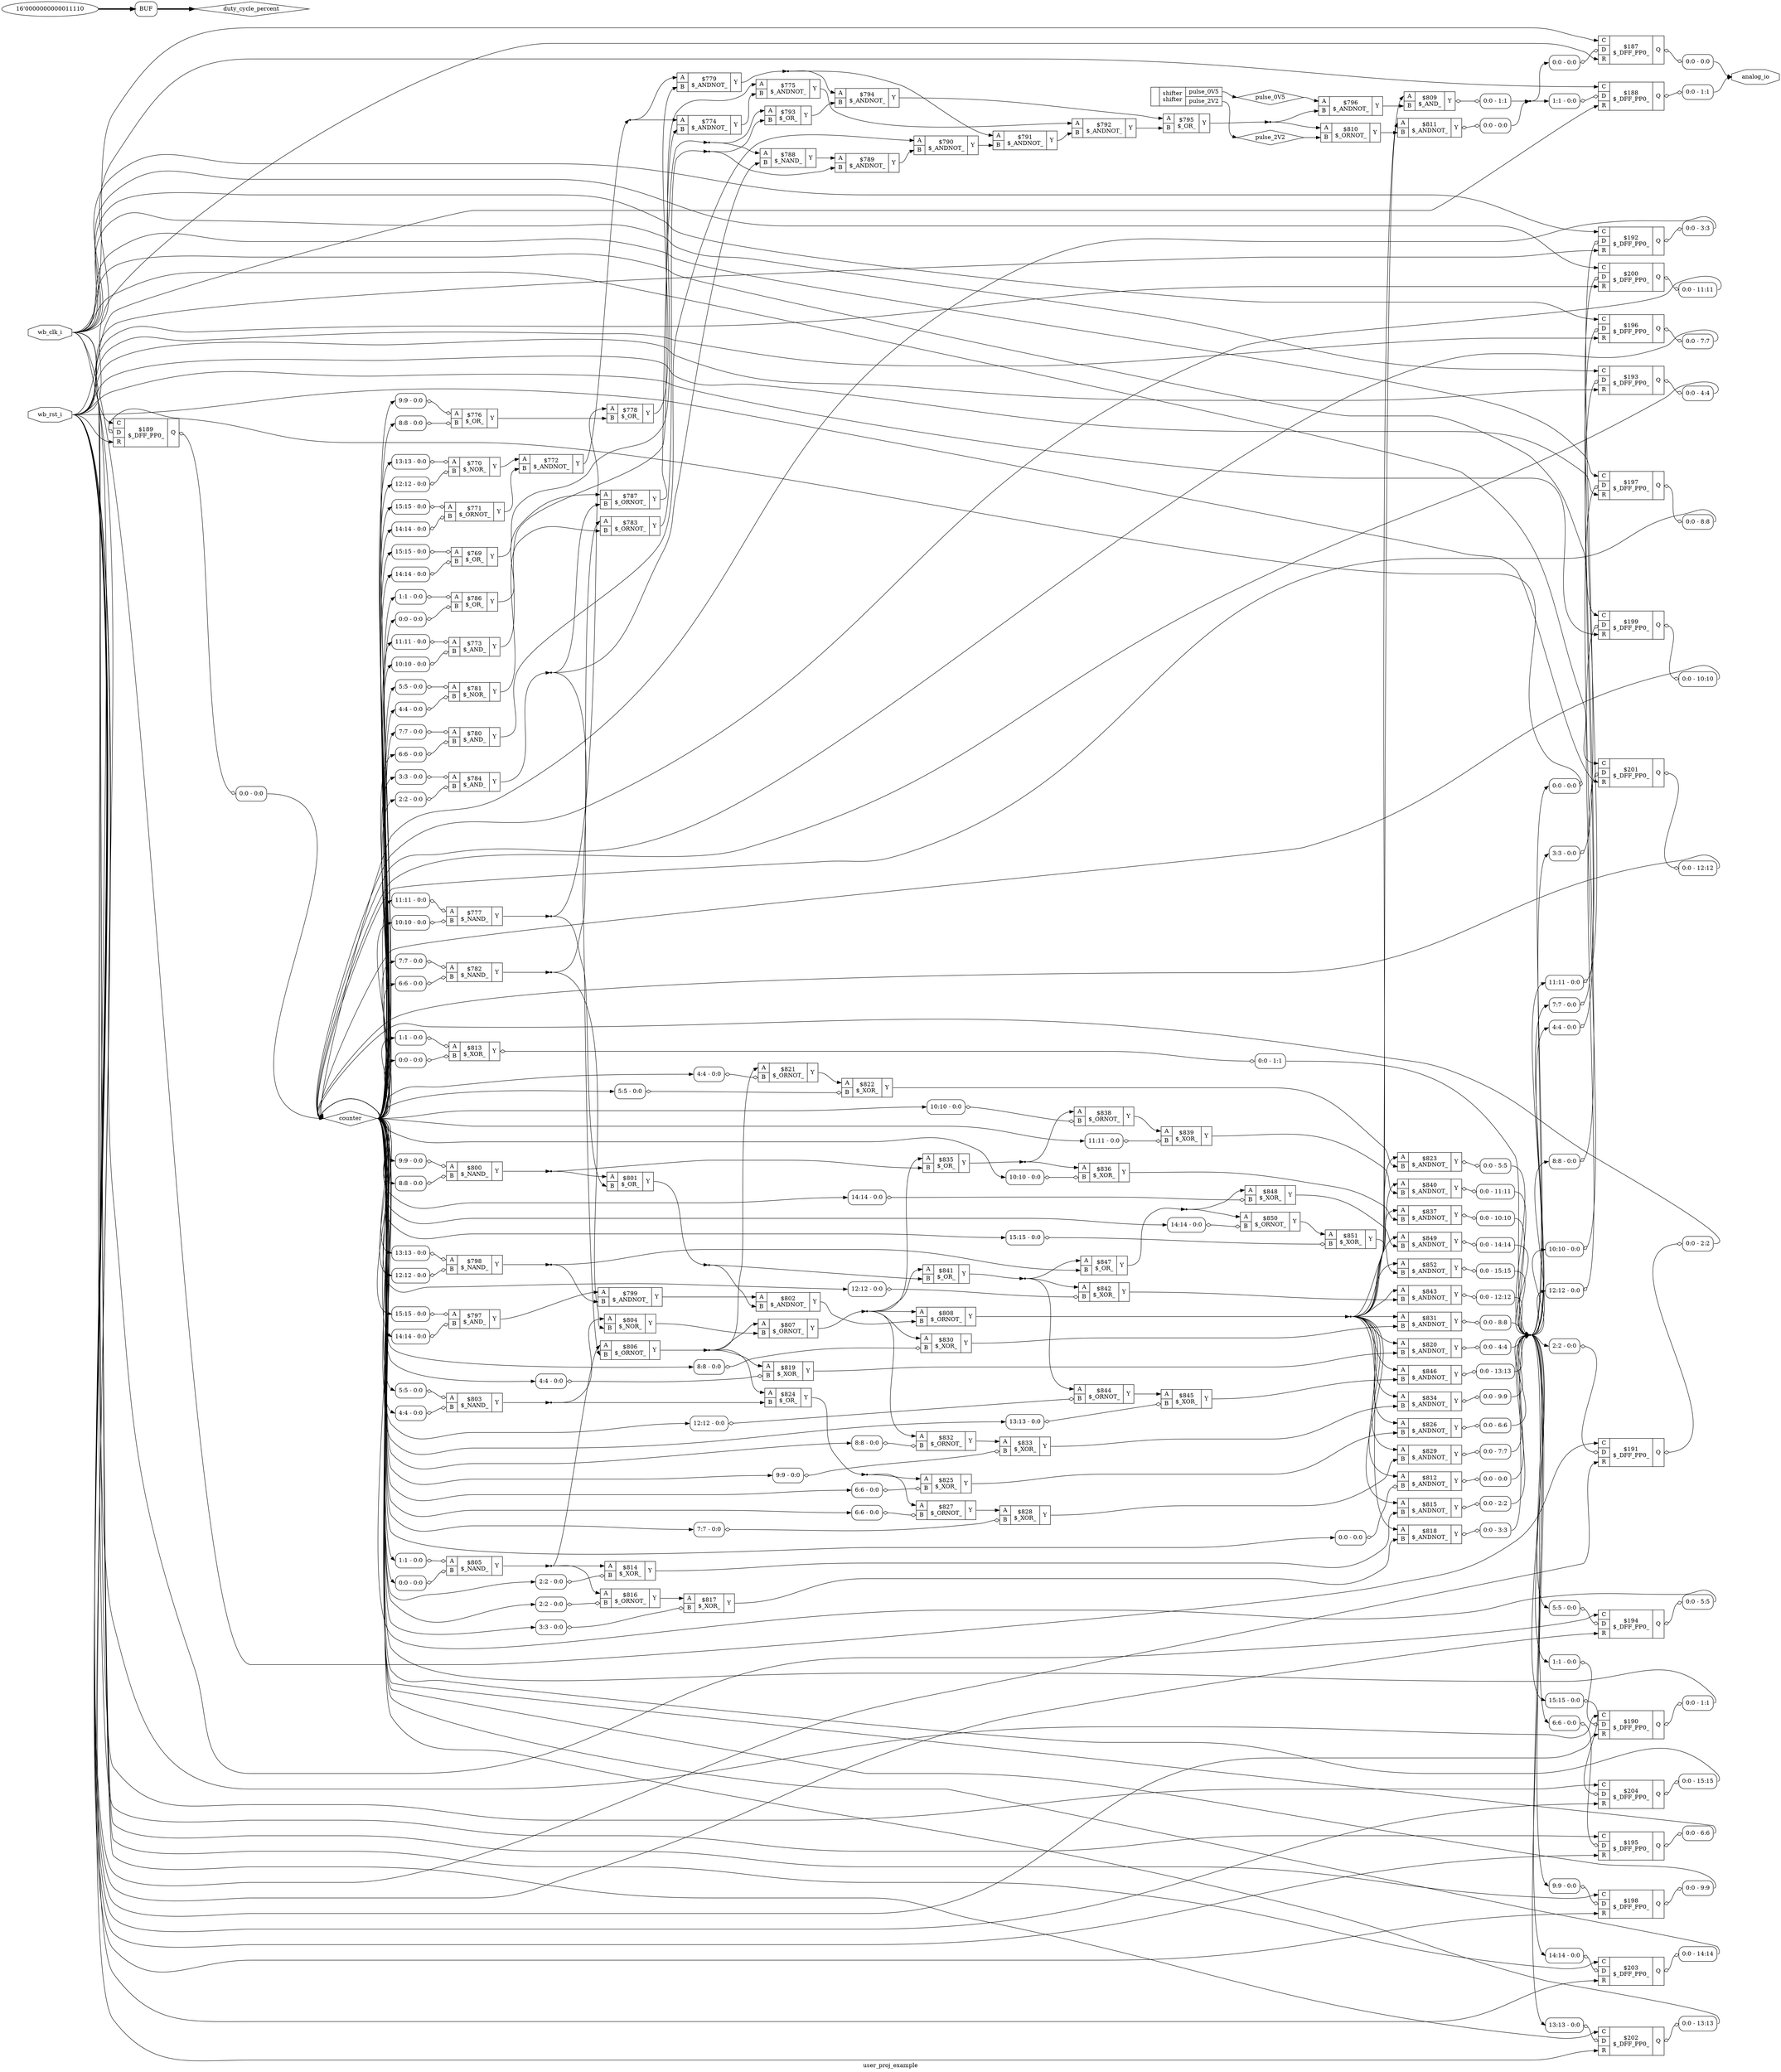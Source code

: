 digraph "user_proj_example" {
label="user_proj_example";
rankdir="LR";
remincross=true;
n68 [ shape=octagon, label="analog_io", color="black", fontcolor="black" ];
n69 [ shape=diamond, label="counter", color="black", fontcolor="black" ];
n70 [ shape=diamond, label="duty_cycle_percent", color="black", fontcolor="black" ];
n71 [ shape=diamond, label="pulse_0V5", color="black", fontcolor="black" ];
n72 [ shape=diamond, label="pulse_2V2", color="black", fontcolor="black" ];
n73 [ shape=octagon, label="wb_clk_i", color="black", fontcolor="black" ];
n74 [ shape=octagon, label="wb_rst_i", color="black", fontcolor="black" ];
c78 [ shape=record, label="{{<p75> A|<p76> B}|$769\n$_OR_|{<p77> Y}}",  ];
x0 [ shape=record, style=rounded, label="<s0> 15:15 - 0:0 ", color="black", fontcolor="black" ];
x0:e -> c78:p75:w [arrowhead=odiamond, arrowtail=odiamond, dir=both, color="black", fontcolor="black", label=""];
x1 [ shape=record, style=rounded, label="<s0> 14:14 - 0:0 ", color="black", fontcolor="black" ];
x1:e -> c78:p76:w [arrowhead=odiamond, arrowtail=odiamond, dir=both, color="black", fontcolor="black", label=""];
c79 [ shape=record, label="{{<p75> A|<p76> B}|$770\n$_NOR_|{<p77> Y}}",  ];
x2 [ shape=record, style=rounded, label="<s0> 13:13 - 0:0 ", color="black", fontcolor="black" ];
x2:e -> c79:p75:w [arrowhead=odiamond, arrowtail=odiamond, dir=both, color="black", fontcolor="black", label=""];
x3 [ shape=record, style=rounded, label="<s0> 12:12 - 0:0 ", color="black", fontcolor="black" ];
x3:e -> c79:p76:w [arrowhead=odiamond, arrowtail=odiamond, dir=both, color="black", fontcolor="black", label=""];
c80 [ shape=record, label="{{<p75> A|<p76> B}|$771\n$_ORNOT_|{<p77> Y}}",  ];
x4 [ shape=record, style=rounded, label="<s0> 15:15 - 0:0 ", color="black", fontcolor="black" ];
x4:e -> c80:p75:w [arrowhead=odiamond, arrowtail=odiamond, dir=both, color="black", fontcolor="black", label=""];
x5 [ shape=record, style=rounded, label="<s0> 14:14 - 0:0 ", color="black", fontcolor="black" ];
x5:e -> c80:p76:w [arrowhead=odiamond, arrowtail=odiamond, dir=both, color="black", fontcolor="black", label=""];
c81 [ shape=record, label="{{<p75> A|<p76> B}|$772\n$_ANDNOT_|{<p77> Y}}",  ];
c82 [ shape=record, label="{{<p75> A|<p76> B}|$773\n$_AND_|{<p77> Y}}",  ];
x6 [ shape=record, style=rounded, label="<s0> 11:11 - 0:0 ", color="black", fontcolor="black" ];
x6:e -> c82:p75:w [arrowhead=odiamond, arrowtail=odiamond, dir=both, color="black", fontcolor="black", label=""];
x7 [ shape=record, style=rounded, label="<s0> 10:10 - 0:0 ", color="black", fontcolor="black" ];
x7:e -> c82:p76:w [arrowhead=odiamond, arrowtail=odiamond, dir=both, color="black", fontcolor="black", label=""];
c83 [ shape=record, label="{{<p75> A|<p76> B}|$774\n$_ANDNOT_|{<p77> Y}}",  ];
c84 [ shape=record, label="{{<p75> A|<p76> B}|$775\n$_ANDNOT_|{<p77> Y}}",  ];
c85 [ shape=record, label="{{<p75> A|<p76> B}|$776\n$_OR_|{<p77> Y}}",  ];
x8 [ shape=record, style=rounded, label="<s0> 9:9 - 0:0 ", color="black", fontcolor="black" ];
x8:e -> c85:p75:w [arrowhead=odiamond, arrowtail=odiamond, dir=both, color="black", fontcolor="black", label=""];
x9 [ shape=record, style=rounded, label="<s0> 8:8 - 0:0 ", color="black", fontcolor="black" ];
x9:e -> c85:p76:w [arrowhead=odiamond, arrowtail=odiamond, dir=both, color="black", fontcolor="black", label=""];
c86 [ shape=record, label="{{<p75> A|<p76> B}|$777\n$_NAND_|{<p77> Y}}",  ];
x10 [ shape=record, style=rounded, label="<s0> 11:11 - 0:0 ", color="black", fontcolor="black" ];
x10:e -> c86:p75:w [arrowhead=odiamond, arrowtail=odiamond, dir=both, color="black", fontcolor="black", label=""];
x11 [ shape=record, style=rounded, label="<s0> 10:10 - 0:0 ", color="black", fontcolor="black" ];
x11:e -> c86:p76:w [arrowhead=odiamond, arrowtail=odiamond, dir=both, color="black", fontcolor="black", label=""];
c87 [ shape=record, label="{{<p75> A|<p76> B}|$778\n$_OR_|{<p77> Y}}",  ];
c88 [ shape=record, label="{{<p75> A|<p76> B}|$779\n$_ANDNOT_|{<p77> Y}}",  ];
c89 [ shape=record, label="{{<p75> A|<p76> B}|$780\n$_AND_|{<p77> Y}}",  ];
x12 [ shape=record, style=rounded, label="<s0> 7:7 - 0:0 ", color="black", fontcolor="black" ];
x12:e -> c89:p75:w [arrowhead=odiamond, arrowtail=odiamond, dir=both, color="black", fontcolor="black", label=""];
x13 [ shape=record, style=rounded, label="<s0> 6:6 - 0:0 ", color="black", fontcolor="black" ];
x13:e -> c89:p76:w [arrowhead=odiamond, arrowtail=odiamond, dir=both, color="black", fontcolor="black", label=""];
c90 [ shape=record, label="{{<p75> A|<p76> B}|$781\n$_NOR_|{<p77> Y}}",  ];
x14 [ shape=record, style=rounded, label="<s0> 5:5 - 0:0 ", color="black", fontcolor="black" ];
x14:e -> c90:p75:w [arrowhead=odiamond, arrowtail=odiamond, dir=both, color="black", fontcolor="black", label=""];
x15 [ shape=record, style=rounded, label="<s0> 4:4 - 0:0 ", color="black", fontcolor="black" ];
x15:e -> c90:p76:w [arrowhead=odiamond, arrowtail=odiamond, dir=both, color="black", fontcolor="black", label=""];
c91 [ shape=record, label="{{<p75> A|<p76> B}|$782\n$_NAND_|{<p77> Y}}",  ];
x16 [ shape=record, style=rounded, label="<s0> 7:7 - 0:0 ", color="black", fontcolor="black" ];
x16:e -> c91:p75:w [arrowhead=odiamond, arrowtail=odiamond, dir=both, color="black", fontcolor="black", label=""];
x17 [ shape=record, style=rounded, label="<s0> 6:6 - 0:0 ", color="black", fontcolor="black" ];
x17:e -> c91:p76:w [arrowhead=odiamond, arrowtail=odiamond, dir=both, color="black", fontcolor="black", label=""];
c92 [ shape=record, label="{{<p75> A|<p76> B}|$783\n$_ORNOT_|{<p77> Y}}",  ];
c93 [ shape=record, label="{{<p75> A|<p76> B}|$784\n$_AND_|{<p77> Y}}",  ];
x18 [ shape=record, style=rounded, label="<s0> 3:3 - 0:0 ", color="black", fontcolor="black" ];
x18:e -> c93:p75:w [arrowhead=odiamond, arrowtail=odiamond, dir=both, color="black", fontcolor="black", label=""];
x19 [ shape=record, style=rounded, label="<s0> 2:2 - 0:0 ", color="black", fontcolor="black" ];
x19:e -> c93:p76:w [arrowhead=odiamond, arrowtail=odiamond, dir=both, color="black", fontcolor="black", label=""];
c94 [ shape=record, label="{{<p75> A|<p76> B}|$786\n$_OR_|{<p77> Y}}",  ];
x20 [ shape=record, style=rounded, label="<s0> 1:1 - 0:0 ", color="black", fontcolor="black" ];
x20:e -> c94:p75:w [arrowhead=odiamond, arrowtail=odiamond, dir=both, color="black", fontcolor="black", label=""];
x21 [ shape=record, style=rounded, label="<s0> 0:0 - 0:0 ", color="black", fontcolor="black" ];
x21:e -> c94:p76:w [arrowhead=odiamond, arrowtail=odiamond, dir=both, color="black", fontcolor="black", label=""];
c95 [ shape=record, label="{{<p75> A|<p76> B}|$787\n$_ORNOT_|{<p77> Y}}",  ];
c96 [ shape=record, label="{{<p75> A|<p76> B}|$788\n$_NAND_|{<p77> Y}}",  ];
c97 [ shape=record, label="{{<p75> A|<p76> B}|$789\n$_ANDNOT_|{<p77> Y}}",  ];
c98 [ shape=record, label="{{<p75> A|<p76> B}|$790\n$_ANDNOT_|{<p77> Y}}",  ];
c99 [ shape=record, label="{{<p75> A|<p76> B}|$791\n$_ANDNOT_|{<p77> Y}}",  ];
c100 [ shape=record, label="{{<p75> A|<p76> B}|$792\n$_ANDNOT_|{<p77> Y}}",  ];
c101 [ shape=record, label="{{<p75> A|<p76> B}|$793\n$_OR_|{<p77> Y}}",  ];
c102 [ shape=record, label="{{<p75> A|<p76> B}|$794\n$_ANDNOT_|{<p77> Y}}",  ];
c103 [ shape=record, label="{{<p75> A|<p76> B}|$795\n$_OR_|{<p77> Y}}",  ];
c104 [ shape=record, label="{{<p75> A|<p76> B}|$796\n$_ANDNOT_|{<p77> Y}}",  ];
c105 [ shape=record, label="{{<p75> A|<p76> B}|$797\n$_AND_|{<p77> Y}}",  ];
x22 [ shape=record, style=rounded, label="<s0> 15:15 - 0:0 ", color="black", fontcolor="black" ];
x22:e -> c105:p75:w [arrowhead=odiamond, arrowtail=odiamond, dir=both, color="black", fontcolor="black", label=""];
x23 [ shape=record, style=rounded, label="<s0> 14:14 - 0:0 ", color="black", fontcolor="black" ];
x23:e -> c105:p76:w [arrowhead=odiamond, arrowtail=odiamond, dir=both, color="black", fontcolor="black", label=""];
c106 [ shape=record, label="{{<p75> A|<p76> B}|$798\n$_NAND_|{<p77> Y}}",  ];
x24 [ shape=record, style=rounded, label="<s0> 13:13 - 0:0 ", color="black", fontcolor="black" ];
x24:e -> c106:p75:w [arrowhead=odiamond, arrowtail=odiamond, dir=both, color="black", fontcolor="black", label=""];
x25 [ shape=record, style=rounded, label="<s0> 12:12 - 0:0 ", color="black", fontcolor="black" ];
x25:e -> c106:p76:w [arrowhead=odiamond, arrowtail=odiamond, dir=both, color="black", fontcolor="black", label=""];
c107 [ shape=record, label="{{<p75> A|<p76> B}|$799\n$_ANDNOT_|{<p77> Y}}",  ];
c108 [ shape=record, label="{{<p75> A|<p76> B}|$800\n$_NAND_|{<p77> Y}}",  ];
x26 [ shape=record, style=rounded, label="<s0> 9:9 - 0:0 ", color="black", fontcolor="black" ];
x26:e -> c108:p75:w [arrowhead=odiamond, arrowtail=odiamond, dir=both, color="black", fontcolor="black", label=""];
x27 [ shape=record, style=rounded, label="<s0> 8:8 - 0:0 ", color="black", fontcolor="black" ];
x27:e -> c108:p76:w [arrowhead=odiamond, arrowtail=odiamond, dir=both, color="black", fontcolor="black", label=""];
c109 [ shape=record, label="{{<p75> A|<p76> B}|$801\n$_OR_|{<p77> Y}}",  ];
c110 [ shape=record, label="{{<p75> A|<p76> B}|$802\n$_ANDNOT_|{<p77> Y}}",  ];
c111 [ shape=record, label="{{<p75> A|<p76> B}|$803\n$_NAND_|{<p77> Y}}",  ];
x28 [ shape=record, style=rounded, label="<s0> 5:5 - 0:0 ", color="black", fontcolor="black" ];
x28:e -> c111:p75:w [arrowhead=odiamond, arrowtail=odiamond, dir=both, color="black", fontcolor="black", label=""];
x29 [ shape=record, style=rounded, label="<s0> 4:4 - 0:0 ", color="black", fontcolor="black" ];
x29:e -> c111:p76:w [arrowhead=odiamond, arrowtail=odiamond, dir=both, color="black", fontcolor="black", label=""];
c112 [ shape=record, label="{{<p75> A|<p76> B}|$804\n$_NOR_|{<p77> Y}}",  ];
c113 [ shape=record, label="{{<p75> A|<p76> B}|$805\n$_NAND_|{<p77> Y}}",  ];
x30 [ shape=record, style=rounded, label="<s0> 1:1 - 0:0 ", color="black", fontcolor="black" ];
x30:e -> c113:p75:w [arrowhead=odiamond, arrowtail=odiamond, dir=both, color="black", fontcolor="black", label=""];
x31 [ shape=record, style=rounded, label="<s0> 0:0 - 0:0 ", color="black", fontcolor="black" ];
x31:e -> c113:p76:w [arrowhead=odiamond, arrowtail=odiamond, dir=both, color="black", fontcolor="black", label=""];
c114 [ shape=record, label="{{<p75> A|<p76> B}|$806\n$_ORNOT_|{<p77> Y}}",  ];
c115 [ shape=record, label="{{<p75> A|<p76> B}|$807\n$_ORNOT_|{<p77> Y}}",  ];
c116 [ shape=record, label="{{<p75> A|<p76> B}|$808\n$_ORNOT_|{<p77> Y}}",  ];
c117 [ shape=record, label="{{<p75> A|<p76> B}|$809\n$_AND_|{<p77> Y}}",  ];
x32 [ shape=record, style=rounded, label="<s0> 0:0 - 1:1 ", color="black", fontcolor="black" ];
c117:p77:e -> x32:w [arrowhead=odiamond, arrowtail=odiamond, dir=both, color="black", fontcolor="black", label=""];
c118 [ shape=record, label="{{<p75> A|<p76> B}|$810\n$_ORNOT_|{<p77> Y}}",  ];
c119 [ shape=record, label="{{<p75> A|<p76> B}|$811\n$_ANDNOT_|{<p77> Y}}",  ];
x33 [ shape=record, style=rounded, label="<s0> 0:0 - 0:0 ", color="black", fontcolor="black" ];
c119:p77:e -> x33:w [arrowhead=odiamond, arrowtail=odiamond, dir=both, color="black", fontcolor="black", label=""];
c120 [ shape=record, label="{{<p75> A|<p76> B}|$812\n$_ANDNOT_|{<p77> Y}}",  ];
x34 [ shape=record, style=rounded, label="<s0> 0:0 - 0:0 ", color="black", fontcolor="black" ];
x34:e -> c120:p76:w [arrowhead=odiamond, arrowtail=odiamond, dir=both, color="black", fontcolor="black", label=""];
x35 [ shape=record, style=rounded, label="<s0> 0:0 - 0:0 ", color="black", fontcolor="black" ];
c120:p77:e -> x35:w [arrowhead=odiamond, arrowtail=odiamond, dir=both, color="black", fontcolor="black", label=""];
c121 [ shape=record, label="{{<p75> A|<p76> B}|$813\n$_XOR_|{<p77> Y}}",  ];
x36 [ shape=record, style=rounded, label="<s0> 1:1 - 0:0 ", color="black", fontcolor="black" ];
x36:e -> c121:p75:w [arrowhead=odiamond, arrowtail=odiamond, dir=both, color="black", fontcolor="black", label=""];
x37 [ shape=record, style=rounded, label="<s0> 0:0 - 0:0 ", color="black", fontcolor="black" ];
x37:e -> c121:p76:w [arrowhead=odiamond, arrowtail=odiamond, dir=both, color="black", fontcolor="black", label=""];
x38 [ shape=record, style=rounded, label="<s0> 0:0 - 1:1 ", color="black", fontcolor="black" ];
c121:p77:e -> x38:w [arrowhead=odiamond, arrowtail=odiamond, dir=both, color="black", fontcolor="black", label=""];
c122 [ shape=record, label="{{<p75> A|<p76> B}|$814\n$_XOR_|{<p77> Y}}",  ];
x39 [ shape=record, style=rounded, label="<s0> 2:2 - 0:0 ", color="black", fontcolor="black" ];
x39:e -> c122:p76:w [arrowhead=odiamond, arrowtail=odiamond, dir=both, color="black", fontcolor="black", label=""];
c123 [ shape=record, label="{{<p75> A|<p76> B}|$815\n$_ANDNOT_|{<p77> Y}}",  ];
x40 [ shape=record, style=rounded, label="<s0> 0:0 - 2:2 ", color="black", fontcolor="black" ];
c123:p77:e -> x40:w [arrowhead=odiamond, arrowtail=odiamond, dir=both, color="black", fontcolor="black", label=""];
c124 [ shape=record, label="{{<p75> A|<p76> B}|$816\n$_ORNOT_|{<p77> Y}}",  ];
x41 [ shape=record, style=rounded, label="<s0> 2:2 - 0:0 ", color="black", fontcolor="black" ];
x41:e -> c124:p76:w [arrowhead=odiamond, arrowtail=odiamond, dir=both, color="black", fontcolor="black", label=""];
c125 [ shape=record, label="{{<p75> A|<p76> B}|$817\n$_XOR_|{<p77> Y}}",  ];
x42 [ shape=record, style=rounded, label="<s0> 3:3 - 0:0 ", color="black", fontcolor="black" ];
x42:e -> c125:p76:w [arrowhead=odiamond, arrowtail=odiamond, dir=both, color="black", fontcolor="black", label=""];
c126 [ shape=record, label="{{<p75> A|<p76> B}|$818\n$_ANDNOT_|{<p77> Y}}",  ];
x43 [ shape=record, style=rounded, label="<s0> 0:0 - 3:3 ", color="black", fontcolor="black" ];
c126:p77:e -> x43:w [arrowhead=odiamond, arrowtail=odiamond, dir=both, color="black", fontcolor="black", label=""];
c127 [ shape=record, label="{{<p75> A|<p76> B}|$819\n$_XOR_|{<p77> Y}}",  ];
x44 [ shape=record, style=rounded, label="<s0> 4:4 - 0:0 ", color="black", fontcolor="black" ];
x44:e -> c127:p76:w [arrowhead=odiamond, arrowtail=odiamond, dir=both, color="black", fontcolor="black", label=""];
c128 [ shape=record, label="{{<p75> A|<p76> B}|$820\n$_ANDNOT_|{<p77> Y}}",  ];
x45 [ shape=record, style=rounded, label="<s0> 0:0 - 4:4 ", color="black", fontcolor="black" ];
c128:p77:e -> x45:w [arrowhead=odiamond, arrowtail=odiamond, dir=both, color="black", fontcolor="black", label=""];
c129 [ shape=record, label="{{<p75> A|<p76> B}|$821\n$_ORNOT_|{<p77> Y}}",  ];
x46 [ shape=record, style=rounded, label="<s0> 4:4 - 0:0 ", color="black", fontcolor="black" ];
x46:e -> c129:p76:w [arrowhead=odiamond, arrowtail=odiamond, dir=both, color="black", fontcolor="black", label=""];
c130 [ shape=record, label="{{<p75> A|<p76> B}|$822\n$_XOR_|{<p77> Y}}",  ];
x47 [ shape=record, style=rounded, label="<s0> 5:5 - 0:0 ", color="black", fontcolor="black" ];
x47:e -> c130:p76:w [arrowhead=odiamond, arrowtail=odiamond, dir=both, color="black", fontcolor="black", label=""];
c131 [ shape=record, label="{{<p75> A|<p76> B}|$823\n$_ANDNOT_|{<p77> Y}}",  ];
x48 [ shape=record, style=rounded, label="<s0> 0:0 - 5:5 ", color="black", fontcolor="black" ];
c131:p77:e -> x48:w [arrowhead=odiamond, arrowtail=odiamond, dir=both, color="black", fontcolor="black", label=""];
c132 [ shape=record, label="{{<p75> A|<p76> B}|$824\n$_OR_|{<p77> Y}}",  ];
c133 [ shape=record, label="{{<p75> A|<p76> B}|$825\n$_XOR_|{<p77> Y}}",  ];
x49 [ shape=record, style=rounded, label="<s0> 6:6 - 0:0 ", color="black", fontcolor="black" ];
x49:e -> c133:p76:w [arrowhead=odiamond, arrowtail=odiamond, dir=both, color="black", fontcolor="black", label=""];
c134 [ shape=record, label="{{<p75> A|<p76> B}|$826\n$_ANDNOT_|{<p77> Y}}",  ];
x50 [ shape=record, style=rounded, label="<s0> 0:0 - 6:6 ", color="black", fontcolor="black" ];
c134:p77:e -> x50:w [arrowhead=odiamond, arrowtail=odiamond, dir=both, color="black", fontcolor="black", label=""];
c135 [ shape=record, label="{{<p75> A|<p76> B}|$827\n$_ORNOT_|{<p77> Y}}",  ];
x51 [ shape=record, style=rounded, label="<s0> 6:6 - 0:0 ", color="black", fontcolor="black" ];
x51:e -> c135:p76:w [arrowhead=odiamond, arrowtail=odiamond, dir=both, color="black", fontcolor="black", label=""];
c136 [ shape=record, label="{{<p75> A|<p76> B}|$828\n$_XOR_|{<p77> Y}}",  ];
x52 [ shape=record, style=rounded, label="<s0> 7:7 - 0:0 ", color="black", fontcolor="black" ];
x52:e -> c136:p76:w [arrowhead=odiamond, arrowtail=odiamond, dir=both, color="black", fontcolor="black", label=""];
c137 [ shape=record, label="{{<p75> A|<p76> B}|$829\n$_ANDNOT_|{<p77> Y}}",  ];
x53 [ shape=record, style=rounded, label="<s0> 0:0 - 7:7 ", color="black", fontcolor="black" ];
c137:p77:e -> x53:w [arrowhead=odiamond, arrowtail=odiamond, dir=both, color="black", fontcolor="black", label=""];
c138 [ shape=record, label="{{<p75> A|<p76> B}|$830\n$_XOR_|{<p77> Y}}",  ];
x54 [ shape=record, style=rounded, label="<s0> 8:8 - 0:0 ", color="black", fontcolor="black" ];
x54:e -> c138:p76:w [arrowhead=odiamond, arrowtail=odiamond, dir=both, color="black", fontcolor="black", label=""];
c139 [ shape=record, label="{{<p75> A|<p76> B}|$831\n$_ANDNOT_|{<p77> Y}}",  ];
x55 [ shape=record, style=rounded, label="<s0> 0:0 - 8:8 ", color="black", fontcolor="black" ];
c139:p77:e -> x55:w [arrowhead=odiamond, arrowtail=odiamond, dir=both, color="black", fontcolor="black", label=""];
c140 [ shape=record, label="{{<p75> A|<p76> B}|$832\n$_ORNOT_|{<p77> Y}}",  ];
x56 [ shape=record, style=rounded, label="<s0> 8:8 - 0:0 ", color="black", fontcolor="black" ];
x56:e -> c140:p76:w [arrowhead=odiamond, arrowtail=odiamond, dir=both, color="black", fontcolor="black", label=""];
c141 [ shape=record, label="{{<p75> A|<p76> B}|$833\n$_XOR_|{<p77> Y}}",  ];
x57 [ shape=record, style=rounded, label="<s0> 9:9 - 0:0 ", color="black", fontcolor="black" ];
x57:e -> c141:p76:w [arrowhead=odiamond, arrowtail=odiamond, dir=both, color="black", fontcolor="black", label=""];
c142 [ shape=record, label="{{<p75> A|<p76> B}|$834\n$_ANDNOT_|{<p77> Y}}",  ];
x58 [ shape=record, style=rounded, label="<s0> 0:0 - 9:9 ", color="black", fontcolor="black" ];
c142:p77:e -> x58:w [arrowhead=odiamond, arrowtail=odiamond, dir=both, color="black", fontcolor="black", label=""];
c143 [ shape=record, label="{{<p75> A|<p76> B}|$835\n$_OR_|{<p77> Y}}",  ];
c144 [ shape=record, label="{{<p75> A|<p76> B}|$836\n$_XOR_|{<p77> Y}}",  ];
x59 [ shape=record, style=rounded, label="<s0> 10:10 - 0:0 ", color="black", fontcolor="black" ];
x59:e -> c144:p76:w [arrowhead=odiamond, arrowtail=odiamond, dir=both, color="black", fontcolor="black", label=""];
c145 [ shape=record, label="{{<p75> A|<p76> B}|$837\n$_ANDNOT_|{<p77> Y}}",  ];
x60 [ shape=record, style=rounded, label="<s0> 0:0 - 10:10 ", color="black", fontcolor="black" ];
c145:p77:e -> x60:w [arrowhead=odiamond, arrowtail=odiamond, dir=both, color="black", fontcolor="black", label=""];
c146 [ shape=record, label="{{<p75> A|<p76> B}|$838\n$_ORNOT_|{<p77> Y}}",  ];
x61 [ shape=record, style=rounded, label="<s0> 10:10 - 0:0 ", color="black", fontcolor="black" ];
x61:e -> c146:p76:w [arrowhead=odiamond, arrowtail=odiamond, dir=both, color="black", fontcolor="black", label=""];
c147 [ shape=record, label="{{<p75> A|<p76> B}|$839\n$_XOR_|{<p77> Y}}",  ];
x62 [ shape=record, style=rounded, label="<s0> 11:11 - 0:0 ", color="black", fontcolor="black" ];
x62:e -> c147:p76:w [arrowhead=odiamond, arrowtail=odiamond, dir=both, color="black", fontcolor="black", label=""];
c148 [ shape=record, label="{{<p75> A|<p76> B}|$840\n$_ANDNOT_|{<p77> Y}}",  ];
x63 [ shape=record, style=rounded, label="<s0> 0:0 - 11:11 ", color="black", fontcolor="black" ];
c148:p77:e -> x63:w [arrowhead=odiamond, arrowtail=odiamond, dir=both, color="black", fontcolor="black", label=""];
c149 [ shape=record, label="{{<p75> A|<p76> B}|$841\n$_OR_|{<p77> Y}}",  ];
c150 [ shape=record, label="{{<p75> A|<p76> B}|$842\n$_XOR_|{<p77> Y}}",  ];
x64 [ shape=record, style=rounded, label="<s0> 12:12 - 0:0 ", color="black", fontcolor="black" ];
x64:e -> c150:p76:w [arrowhead=odiamond, arrowtail=odiamond, dir=both, color="black", fontcolor="black", label=""];
c151 [ shape=record, label="{{<p75> A|<p76> B}|$843\n$_ANDNOT_|{<p77> Y}}",  ];
x65 [ shape=record, style=rounded, label="<s0> 0:0 - 12:12 ", color="black", fontcolor="black" ];
c151:p77:e -> x65:w [arrowhead=odiamond, arrowtail=odiamond, dir=both, color="black", fontcolor="black", label=""];
c152 [ shape=record, label="{{<p75> A|<p76> B}|$844\n$_ORNOT_|{<p77> Y}}",  ];
x66 [ shape=record, style=rounded, label="<s0> 12:12 - 0:0 ", color="black", fontcolor="black" ];
x66:e -> c152:p76:w [arrowhead=odiamond, arrowtail=odiamond, dir=both, color="black", fontcolor="black", label=""];
c153 [ shape=record, label="{{<p75> A|<p76> B}|$845\n$_XOR_|{<p77> Y}}",  ];
x67 [ shape=record, style=rounded, label="<s0> 13:13 - 0:0 ", color="black", fontcolor="black" ];
x67:e -> c153:p76:w [arrowhead=odiamond, arrowtail=odiamond, dir=both, color="black", fontcolor="black", label=""];
c154 [ shape=record, label="{{<p75> A|<p76> B}|$846\n$_ANDNOT_|{<p77> Y}}",  ];
x68 [ shape=record, style=rounded, label="<s0> 0:0 - 13:13 ", color="black", fontcolor="black" ];
c154:p77:e -> x68:w [arrowhead=odiamond, arrowtail=odiamond, dir=both, color="black", fontcolor="black", label=""];
c155 [ shape=record, label="{{<p75> A|<p76> B}|$847\n$_OR_|{<p77> Y}}",  ];
c156 [ shape=record, label="{{<p75> A|<p76> B}|$848\n$_XOR_|{<p77> Y}}",  ];
x69 [ shape=record, style=rounded, label="<s0> 14:14 - 0:0 ", color="black", fontcolor="black" ];
x69:e -> c156:p76:w [arrowhead=odiamond, arrowtail=odiamond, dir=both, color="black", fontcolor="black", label=""];
c157 [ shape=record, label="{{<p75> A|<p76> B}|$849\n$_ANDNOT_|{<p77> Y}}",  ];
x70 [ shape=record, style=rounded, label="<s0> 0:0 - 14:14 ", color="black", fontcolor="black" ];
c157:p77:e -> x70:w [arrowhead=odiamond, arrowtail=odiamond, dir=both, color="black", fontcolor="black", label=""];
c158 [ shape=record, label="{{<p75> A|<p76> B}|$850\n$_ORNOT_|{<p77> Y}}",  ];
x71 [ shape=record, style=rounded, label="<s0> 14:14 - 0:0 ", color="black", fontcolor="black" ];
x71:e -> c158:p76:w [arrowhead=odiamond, arrowtail=odiamond, dir=both, color="black", fontcolor="black", label=""];
c159 [ shape=record, label="{{<p75> A|<p76> B}|$851\n$_XOR_|{<p77> Y}}",  ];
x72 [ shape=record, style=rounded, label="<s0> 15:15 - 0:0 ", color="black", fontcolor="black" ];
x72:e -> c159:p76:w [arrowhead=odiamond, arrowtail=odiamond, dir=both, color="black", fontcolor="black", label=""];
c160 [ shape=record, label="{{<p75> A|<p76> B}|$852\n$_ANDNOT_|{<p77> Y}}",  ];
x73 [ shape=record, style=rounded, label="<s0> 0:0 - 15:15 ", color="black", fontcolor="black" ];
c160:p77:e -> x73:w [arrowhead=odiamond, arrowtail=odiamond, dir=both, color="black", fontcolor="black", label=""];
c165 [ shape=record, label="{{<p161> C|<p162> D|<p163> R}|$187\n$_DFF_PP0_|{<p164> Q}}",  ];
x74 [ shape=record, style=rounded, label="<s0> 0:0 - 0:0 ", color="black", fontcolor="black" ];
x74:e -> c165:p162:w [arrowhead=odiamond, arrowtail=odiamond, dir=both, color="black", fontcolor="black", label=""];
x75 [ shape=record, style=rounded, label="<s0> 0:0 - 0:0 ", color="black", fontcolor="black" ];
c165:p164:e -> x75:w [arrowhead=odiamond, arrowtail=odiamond, dir=both, color="black", fontcolor="black", label=""];
c166 [ shape=record, label="{{<p161> C|<p162> D|<p163> R}|$188\n$_DFF_PP0_|{<p164> Q}}",  ];
x76 [ shape=record, style=rounded, label="<s0> 1:1 - 0:0 ", color="black", fontcolor="black" ];
x76:e -> c166:p162:w [arrowhead=odiamond, arrowtail=odiamond, dir=both, color="black", fontcolor="black", label=""];
x77 [ shape=record, style=rounded, label="<s0> 0:0 - 1:1 ", color="black", fontcolor="black" ];
c166:p164:e -> x77:w [arrowhead=odiamond, arrowtail=odiamond, dir=both, color="black", fontcolor="black", label=""];
c167 [ shape=record, label="{{<p161> C|<p162> D|<p163> R}|$189\n$_DFF_PP0_|{<p164> Q}}",  ];
x78 [ shape=record, style=rounded, label="<s0> 0:0 - 0:0 ", color="black", fontcolor="black" ];
x78:e -> c167:p162:w [arrowhead=odiamond, arrowtail=odiamond, dir=both, color="black", fontcolor="black", label=""];
x79 [ shape=record, style=rounded, label="<s0> 0:0 - 0:0 ", color="black", fontcolor="black" ];
c167:p164:e -> x79:w [arrowhead=odiamond, arrowtail=odiamond, dir=both, color="black", fontcolor="black", label=""];
c168 [ shape=record, label="{{<p161> C|<p162> D|<p163> R}|$190\n$_DFF_PP0_|{<p164> Q}}",  ];
x80 [ shape=record, style=rounded, label="<s0> 1:1 - 0:0 ", color="black", fontcolor="black" ];
x80:e -> c168:p162:w [arrowhead=odiamond, arrowtail=odiamond, dir=both, color="black", fontcolor="black", label=""];
x81 [ shape=record, style=rounded, label="<s0> 0:0 - 1:1 ", color="black", fontcolor="black" ];
c168:p164:e -> x81:w [arrowhead=odiamond, arrowtail=odiamond, dir=both, color="black", fontcolor="black", label=""];
c169 [ shape=record, label="{{<p161> C|<p162> D|<p163> R}|$191\n$_DFF_PP0_|{<p164> Q}}",  ];
x82 [ shape=record, style=rounded, label="<s0> 2:2 - 0:0 ", color="black", fontcolor="black" ];
x82:e -> c169:p162:w [arrowhead=odiamond, arrowtail=odiamond, dir=both, color="black", fontcolor="black", label=""];
x83 [ shape=record, style=rounded, label="<s0> 0:0 - 2:2 ", color="black", fontcolor="black" ];
c169:p164:e -> x83:w [arrowhead=odiamond, arrowtail=odiamond, dir=both, color="black", fontcolor="black", label=""];
c170 [ shape=record, label="{{<p161> C|<p162> D|<p163> R}|$192\n$_DFF_PP0_|{<p164> Q}}",  ];
x84 [ shape=record, style=rounded, label="<s0> 3:3 - 0:0 ", color="black", fontcolor="black" ];
x84:e -> c170:p162:w [arrowhead=odiamond, arrowtail=odiamond, dir=both, color="black", fontcolor="black", label=""];
x85 [ shape=record, style=rounded, label="<s0> 0:0 - 3:3 ", color="black", fontcolor="black" ];
c170:p164:e -> x85:w [arrowhead=odiamond, arrowtail=odiamond, dir=both, color="black", fontcolor="black", label=""];
c171 [ shape=record, label="{{<p161> C|<p162> D|<p163> R}|$193\n$_DFF_PP0_|{<p164> Q}}",  ];
x86 [ shape=record, style=rounded, label="<s0> 4:4 - 0:0 ", color="black", fontcolor="black" ];
x86:e -> c171:p162:w [arrowhead=odiamond, arrowtail=odiamond, dir=both, color="black", fontcolor="black", label=""];
x87 [ shape=record, style=rounded, label="<s0> 0:0 - 4:4 ", color="black", fontcolor="black" ];
c171:p164:e -> x87:w [arrowhead=odiamond, arrowtail=odiamond, dir=both, color="black", fontcolor="black", label=""];
c172 [ shape=record, label="{{<p161> C|<p162> D|<p163> R}|$194\n$_DFF_PP0_|{<p164> Q}}",  ];
x88 [ shape=record, style=rounded, label="<s0> 5:5 - 0:0 ", color="black", fontcolor="black" ];
x88:e -> c172:p162:w [arrowhead=odiamond, arrowtail=odiamond, dir=both, color="black", fontcolor="black", label=""];
x89 [ shape=record, style=rounded, label="<s0> 0:0 - 5:5 ", color="black", fontcolor="black" ];
c172:p164:e -> x89:w [arrowhead=odiamond, arrowtail=odiamond, dir=both, color="black", fontcolor="black", label=""];
c173 [ shape=record, label="{{<p161> C|<p162> D|<p163> R}|$195\n$_DFF_PP0_|{<p164> Q}}",  ];
x90 [ shape=record, style=rounded, label="<s0> 6:6 - 0:0 ", color="black", fontcolor="black" ];
x90:e -> c173:p162:w [arrowhead=odiamond, arrowtail=odiamond, dir=both, color="black", fontcolor="black", label=""];
x91 [ shape=record, style=rounded, label="<s0> 0:0 - 6:6 ", color="black", fontcolor="black" ];
c173:p164:e -> x91:w [arrowhead=odiamond, arrowtail=odiamond, dir=both, color="black", fontcolor="black", label=""];
c174 [ shape=record, label="{{<p161> C|<p162> D|<p163> R}|$196\n$_DFF_PP0_|{<p164> Q}}",  ];
x92 [ shape=record, style=rounded, label="<s0> 7:7 - 0:0 ", color="black", fontcolor="black" ];
x92:e -> c174:p162:w [arrowhead=odiamond, arrowtail=odiamond, dir=both, color="black", fontcolor="black", label=""];
x93 [ shape=record, style=rounded, label="<s0> 0:0 - 7:7 ", color="black", fontcolor="black" ];
c174:p164:e -> x93:w [arrowhead=odiamond, arrowtail=odiamond, dir=both, color="black", fontcolor="black", label=""];
c175 [ shape=record, label="{{<p161> C|<p162> D|<p163> R}|$197\n$_DFF_PP0_|{<p164> Q}}",  ];
x94 [ shape=record, style=rounded, label="<s0> 8:8 - 0:0 ", color="black", fontcolor="black" ];
x94:e -> c175:p162:w [arrowhead=odiamond, arrowtail=odiamond, dir=both, color="black", fontcolor="black", label=""];
x95 [ shape=record, style=rounded, label="<s0> 0:0 - 8:8 ", color="black", fontcolor="black" ];
c175:p164:e -> x95:w [arrowhead=odiamond, arrowtail=odiamond, dir=both, color="black", fontcolor="black", label=""];
c176 [ shape=record, label="{{<p161> C|<p162> D|<p163> R}|$198\n$_DFF_PP0_|{<p164> Q}}",  ];
x96 [ shape=record, style=rounded, label="<s0> 9:9 - 0:0 ", color="black", fontcolor="black" ];
x96:e -> c176:p162:w [arrowhead=odiamond, arrowtail=odiamond, dir=both, color="black", fontcolor="black", label=""];
x97 [ shape=record, style=rounded, label="<s0> 0:0 - 9:9 ", color="black", fontcolor="black" ];
c176:p164:e -> x97:w [arrowhead=odiamond, arrowtail=odiamond, dir=both, color="black", fontcolor="black", label=""];
c177 [ shape=record, label="{{<p161> C|<p162> D|<p163> R}|$199\n$_DFF_PP0_|{<p164> Q}}",  ];
x98 [ shape=record, style=rounded, label="<s0> 10:10 - 0:0 ", color="black", fontcolor="black" ];
x98:e -> c177:p162:w [arrowhead=odiamond, arrowtail=odiamond, dir=both, color="black", fontcolor="black", label=""];
x99 [ shape=record, style=rounded, label="<s0> 0:0 - 10:10 ", color="black", fontcolor="black" ];
c177:p164:e -> x99:w [arrowhead=odiamond, arrowtail=odiamond, dir=both, color="black", fontcolor="black", label=""];
c178 [ shape=record, label="{{<p161> C|<p162> D|<p163> R}|$200\n$_DFF_PP0_|{<p164> Q}}",  ];
x100 [ shape=record, style=rounded, label="<s0> 11:11 - 0:0 ", color="black", fontcolor="black" ];
x100:e -> c178:p162:w [arrowhead=odiamond, arrowtail=odiamond, dir=both, color="black", fontcolor="black", label=""];
x101 [ shape=record, style=rounded, label="<s0> 0:0 - 11:11 ", color="black", fontcolor="black" ];
c178:p164:e -> x101:w [arrowhead=odiamond, arrowtail=odiamond, dir=both, color="black", fontcolor="black", label=""];
c179 [ shape=record, label="{{<p161> C|<p162> D|<p163> R}|$201\n$_DFF_PP0_|{<p164> Q}}",  ];
x102 [ shape=record, style=rounded, label="<s0> 12:12 - 0:0 ", color="black", fontcolor="black" ];
x102:e -> c179:p162:w [arrowhead=odiamond, arrowtail=odiamond, dir=both, color="black", fontcolor="black", label=""];
x103 [ shape=record, style=rounded, label="<s0> 0:0 - 12:12 ", color="black", fontcolor="black" ];
c179:p164:e -> x103:w [arrowhead=odiamond, arrowtail=odiamond, dir=both, color="black", fontcolor="black", label=""];
c180 [ shape=record, label="{{<p161> C|<p162> D|<p163> R}|$202\n$_DFF_PP0_|{<p164> Q}}",  ];
x104 [ shape=record, style=rounded, label="<s0> 13:13 - 0:0 ", color="black", fontcolor="black" ];
x104:e -> c180:p162:w [arrowhead=odiamond, arrowtail=odiamond, dir=both, color="black", fontcolor="black", label=""];
x105 [ shape=record, style=rounded, label="<s0> 0:0 - 13:13 ", color="black", fontcolor="black" ];
c180:p164:e -> x105:w [arrowhead=odiamond, arrowtail=odiamond, dir=both, color="black", fontcolor="black", label=""];
c181 [ shape=record, label="{{<p161> C|<p162> D|<p163> R}|$203\n$_DFF_PP0_|{<p164> Q}}",  ];
x106 [ shape=record, style=rounded, label="<s0> 14:14 - 0:0 ", color="black", fontcolor="black" ];
x106:e -> c181:p162:w [arrowhead=odiamond, arrowtail=odiamond, dir=both, color="black", fontcolor="black", label=""];
x107 [ shape=record, style=rounded, label="<s0> 0:0 - 14:14 ", color="black", fontcolor="black" ];
c181:p164:e -> x107:w [arrowhead=odiamond, arrowtail=odiamond, dir=both, color="black", fontcolor="black", label=""];
c182 [ shape=record, label="{{<p161> C|<p162> D|<p163> R}|$204\n$_DFF_PP0_|{<p164> Q}}",  ];
x108 [ shape=record, style=rounded, label="<s0> 15:15 - 0:0 ", color="black", fontcolor="black" ];
x108:e -> c182:p162:w [arrowhead=odiamond, arrowtail=odiamond, dir=both, color="black", fontcolor="black", label=""];
x109 [ shape=record, style=rounded, label="<s0> 0:0 - 15:15 ", color="black", fontcolor="black" ];
c182:p164:e -> x109:w [arrowhead=odiamond, arrowtail=odiamond, dir=both, color="black", fontcolor="black", label=""];
c183 [ shape=record, label="{{}|shifter\nshifter|{<p71> pulse_0V5|<p72> pulse_2V2}}",  ];
v110 [ label="16'0000000000011110" ];
x111 [shape=box, style=rounded, label="BUF", ];
n1 [ shape=point ];
x32:s0:e -> n1:w [color="black", fontcolor="black", label=""];
x33:s0:e -> n1:w [color="black", fontcolor="black", label=""];
n1:e -> x74:s0:w [color="black", fontcolor="black", label=""];
n1:e -> x76:s0:w [color="black", fontcolor="black", label=""];
c150:p77:e -> c151:p76:w [color="black", fontcolor="black", label=""];
c152:p77:e -> c153:p75:w [color="black", fontcolor="black", label=""];
c153:p77:e -> c154:p76:w [color="black", fontcolor="black", label=""];
n13 [ shape=point ];
c155:p77:e -> n13:w [color="black", fontcolor="black", label=""];
n13:e -> c156:p75:w [color="black", fontcolor="black", label=""];
n13:e -> c158:p75:w [color="black", fontcolor="black", label=""];
c156:p77:e -> c157:p76:w [color="black", fontcolor="black", label=""];
c158:p77:e -> c159:p75:w [color="black", fontcolor="black", label=""];
c159:p77:e -> c160:p76:w [color="black", fontcolor="black", label=""];
c78:p77:e -> c84:p75:w [color="black", fontcolor="black", label=""];
c79:p77:e -> c81:p75:w [color="black", fontcolor="black", label=""];
c80:p77:e -> c81:p76:w [color="black", fontcolor="black", label=""];
n2 [ shape=point ];
x35:s0:e -> n2:w [color="black", fontcolor="black", label=""];
x38:s0:e -> n2:w [color="black", fontcolor="black", label=""];
x40:s0:e -> n2:w [color="black", fontcolor="black", label=""];
x43:s0:e -> n2:w [color="black", fontcolor="black", label=""];
x45:s0:e -> n2:w [color="black", fontcolor="black", label=""];
x48:s0:e -> n2:w [color="black", fontcolor="black", label=""];
x50:s0:e -> n2:w [color="black", fontcolor="black", label=""];
x53:s0:e -> n2:w [color="black", fontcolor="black", label=""];
x55:s0:e -> n2:w [color="black", fontcolor="black", label=""];
x58:s0:e -> n2:w [color="black", fontcolor="black", label=""];
x60:s0:e -> n2:w [color="black", fontcolor="black", label=""];
x63:s0:e -> n2:w [color="black", fontcolor="black", label=""];
x65:s0:e -> n2:w [color="black", fontcolor="black", label=""];
x68:s0:e -> n2:w [color="black", fontcolor="black", label=""];
x70:s0:e -> n2:w [color="black", fontcolor="black", label=""];
x73:s0:e -> n2:w [color="black", fontcolor="black", label=""];
n2:e -> x100:s0:w [color="black", fontcolor="black", label=""];
n2:e -> x102:s0:w [color="black", fontcolor="black", label=""];
n2:e -> x104:s0:w [color="black", fontcolor="black", label=""];
n2:e -> x106:s0:w [color="black", fontcolor="black", label=""];
n2:e -> x108:s0:w [color="black", fontcolor="black", label=""];
n2:e -> x78:s0:w [color="black", fontcolor="black", label=""];
n2:e -> x80:s0:w [color="black", fontcolor="black", label=""];
n2:e -> x82:s0:w [color="black", fontcolor="black", label=""];
n2:e -> x84:s0:w [color="black", fontcolor="black", label=""];
n2:e -> x86:s0:w [color="black", fontcolor="black", label=""];
n2:e -> x88:s0:w [color="black", fontcolor="black", label=""];
n2:e -> x90:s0:w [color="black", fontcolor="black", label=""];
n2:e -> x92:s0:w [color="black", fontcolor="black", label=""];
n2:e -> x94:s0:w [color="black", fontcolor="black", label=""];
n2:e -> x96:s0:w [color="black", fontcolor="black", label=""];
n2:e -> x98:s0:w [color="black", fontcolor="black", label=""];
n20 [ shape=point ];
c81:p77:e -> n20:w [color="black", fontcolor="black", label=""];
n20:e -> c83:p75:w [color="black", fontcolor="black", label=""];
n20:e -> c88:p75:w [color="black", fontcolor="black", label=""];
c82:p77:e -> c83:p76:w [color="black", fontcolor="black", label=""];
c83:p77:e -> c84:p76:w [color="black", fontcolor="black", label=""];
c84:p77:e -> c100:p75:w [color="black", fontcolor="black", label=""];
c85:p77:e -> c87:p76:w [color="black", fontcolor="black", label=""];
n25 [ shape=point ];
c86:p77:e -> n25:w [color="black", fontcolor="black", label=""];
n25:e -> c109:p76:w [color="black", fontcolor="black", label=""];
n25:e -> c87:p75:w [color="black", fontcolor="black", label=""];
c87:p77:e -> c88:p76:w [color="black", fontcolor="black", label=""];
n27 [ shape=point ];
c88:p77:e -> n27:w [color="black", fontcolor="black", label=""];
n27:e -> c102:p75:w [color="black", fontcolor="black", label=""];
n27:e -> c99:p75:w [color="black", fontcolor="black", label=""];
c89:p77:e -> c98:p75:w [color="black", fontcolor="black", label=""];
c90:p77:e -> c92:p76:w [color="black", fontcolor="black", label=""];
c140:p77:e -> c141:p75:w [color="black", fontcolor="black", label=""];
n30 [ shape=point ];
c91:p77:e -> n30:w [color="black", fontcolor="black", label=""];
n30:e -> c112:p76:w [color="black", fontcolor="black", label=""];
n30:e -> c92:p75:w [color="black", fontcolor="black", label=""];
n31 [ shape=point ];
c92:p77:e -> n31:w [color="black", fontcolor="black", label=""];
n31:e -> c101:p76:w [color="black", fontcolor="black", label=""];
n31:e -> c97:p76:w [color="black", fontcolor="black", label=""];
n32 [ shape=point ];
c93:p77:e -> n32:w [color="black", fontcolor="black", label=""];
n32:e -> c114:p76:w [color="black", fontcolor="black", label=""];
n32:e -> c95:p76:w [color="black", fontcolor="black", label=""];
n32:e -> c96:p76:w [color="black", fontcolor="black", label=""];
c94:p77:e -> c95:p75:w [color="black", fontcolor="black", label=""];
n34 [ shape=point ];
c95:p77:e -> n34:w [color="black", fontcolor="black", label=""];
n34:e -> c101:p75:w [color="black", fontcolor="black", label=""];
n34:e -> c96:p75:w [color="black", fontcolor="black", label=""];
c96:p77:e -> c97:p75:w [color="black", fontcolor="black", label=""];
c97:p77:e -> c98:p76:w [color="black", fontcolor="black", label=""];
c98:p77:e -> c99:p76:w [color="black", fontcolor="black", label=""];
c99:p77:e -> c100:p76:w [color="black", fontcolor="black", label=""];
c100:p77:e -> c103:p76:w [color="black", fontcolor="black", label=""];
c141:p77:e -> c142:p76:w [color="black", fontcolor="black", label=""];
c101:p77:e -> c102:p76:w [color="black", fontcolor="black", label=""];
c102:p77:e -> c103:p75:w [color="black", fontcolor="black", label=""];
n42 [ shape=point ];
c103:p77:e -> n42:w [color="black", fontcolor="black", label=""];
n42:e -> c104:p76:w [color="black", fontcolor="black", label=""];
n42:e -> c118:p75:w [color="black", fontcolor="black", label=""];
c104:p77:e -> c117:p76:w [color="black", fontcolor="black", label=""];
c105:p77:e -> c107:p75:w [color="black", fontcolor="black", label=""];
n45 [ shape=point ];
c106:p77:e -> n45:w [color="black", fontcolor="black", label=""];
n45:e -> c107:p76:w [color="black", fontcolor="black", label=""];
n45:e -> c155:p76:w [color="black", fontcolor="black", label=""];
c107:p77:e -> c110:p75:w [color="black", fontcolor="black", label=""];
n47 [ shape=point ];
c108:p77:e -> n47:w [color="black", fontcolor="black", label=""];
n47:e -> c109:p75:w [color="black", fontcolor="black", label=""];
n47:e -> c143:p76:w [color="black", fontcolor="black", label=""];
n48 [ shape=point ];
c109:p77:e -> n48:w [color="black", fontcolor="black", label=""];
n48:e -> c110:p76:w [color="black", fontcolor="black", label=""];
n48:e -> c149:p76:w [color="black", fontcolor="black", label=""];
c110:p77:e -> c116:p76:w [color="black", fontcolor="black", label=""];
n5 [ shape=point ];
c143:p77:e -> n5:w [color="black", fontcolor="black", label=""];
n5:e -> c144:p75:w [color="black", fontcolor="black", label=""];
n5:e -> c146:p75:w [color="black", fontcolor="black", label=""];
n50 [ shape=point ];
c111:p77:e -> n50:w [color="black", fontcolor="black", label=""];
n50:e -> c112:p75:w [color="black", fontcolor="black", label=""];
n50:e -> c132:p76:w [color="black", fontcolor="black", label=""];
c112:p77:e -> c115:p76:w [color="black", fontcolor="black", label=""];
n52 [ shape=point ];
c113:p77:e -> n52:w [color="black", fontcolor="black", label=""];
n52:e -> c114:p75:w [color="black", fontcolor="black", label=""];
n52:e -> c122:p75:w [color="black", fontcolor="black", label=""];
n52:e -> c124:p75:w [color="black", fontcolor="black", label=""];
n53 [ shape=point ];
c114:p77:e -> n53:w [color="black", fontcolor="black", label=""];
n53:e -> c115:p75:w [color="black", fontcolor="black", label=""];
n53:e -> c127:p75:w [color="black", fontcolor="black", label=""];
n53:e -> c129:p75:w [color="black", fontcolor="black", label=""];
n53:e -> c132:p75:w [color="black", fontcolor="black", label=""];
n54 [ shape=point ];
c115:p77:e -> n54:w [color="black", fontcolor="black", label=""];
n54:e -> c116:p75:w [color="black", fontcolor="black", label=""];
n54:e -> c138:p75:w [color="black", fontcolor="black", label=""];
n54:e -> c140:p75:w [color="black", fontcolor="black", label=""];
n54:e -> c143:p75:w [color="black", fontcolor="black", label=""];
n54:e -> c149:p75:w [color="black", fontcolor="black", label=""];
n55 [ shape=point ];
c116:p77:e -> n55:w [color="black", fontcolor="black", label=""];
n55:e -> c117:p75:w [color="black", fontcolor="black", label=""];
n55:e -> c119:p75:w [color="black", fontcolor="black", label=""];
n55:e -> c120:p75:w [color="black", fontcolor="black", label=""];
n55:e -> c123:p75:w [color="black", fontcolor="black", label=""];
n55:e -> c126:p75:w [color="black", fontcolor="black", label=""];
n55:e -> c128:p75:w [color="black", fontcolor="black", label=""];
n55:e -> c131:p75:w [color="black", fontcolor="black", label=""];
n55:e -> c134:p75:w [color="black", fontcolor="black", label=""];
n55:e -> c137:p75:w [color="black", fontcolor="black", label=""];
n55:e -> c139:p75:w [color="black", fontcolor="black", label=""];
n55:e -> c142:p75:w [color="black", fontcolor="black", label=""];
n55:e -> c145:p75:w [color="black", fontcolor="black", label=""];
n55:e -> c148:p75:w [color="black", fontcolor="black", label=""];
n55:e -> c151:p75:w [color="black", fontcolor="black", label=""];
n55:e -> c154:p75:w [color="black", fontcolor="black", label=""];
n55:e -> c157:p75:w [color="black", fontcolor="black", label=""];
n55:e -> c160:p75:w [color="black", fontcolor="black", label=""];
c118:p77:e -> c119:p76:w [color="black", fontcolor="black", label=""];
c122:p77:e -> c123:p76:w [color="black", fontcolor="black", label=""];
c124:p77:e -> c125:p75:w [color="black", fontcolor="black", label=""];
c125:p77:e -> c126:p76:w [color="black", fontcolor="black", label=""];
c144:p77:e -> c145:p76:w [color="black", fontcolor="black", label=""];
c127:p77:e -> c128:p76:w [color="black", fontcolor="black", label=""];
c129:p77:e -> c130:p75:w [color="black", fontcolor="black", label=""];
c130:p77:e -> c131:p76:w [color="black", fontcolor="black", label=""];
n63 [ shape=point ];
c132:p77:e -> n63:w [color="black", fontcolor="black", label=""];
n63:e -> c133:p75:w [color="black", fontcolor="black", label=""];
n63:e -> c135:p75:w [color="black", fontcolor="black", label=""];
c133:p77:e -> c134:p76:w [color="black", fontcolor="black", label=""];
c135:p77:e -> c136:p75:w [color="black", fontcolor="black", label=""];
c136:p77:e -> c137:p76:w [color="black", fontcolor="black", label=""];
c138:p77:e -> c139:p76:w [color="black", fontcolor="black", label=""];
x75:s0:e -> n68:w [color="black", fontcolor="black", label=""];
x77:s0:e -> n68:w [color="black", fontcolor="black", label=""];
x101:s0:e -> n69:w [color="black", fontcolor="black", label=""];
x103:s0:e -> n69:w [color="black", fontcolor="black", label=""];
x105:s0:e -> n69:w [color="black", fontcolor="black", label=""];
x107:s0:e -> n69:w [color="black", fontcolor="black", label=""];
x109:s0:e -> n69:w [color="black", fontcolor="black", label=""];
x79:s0:e -> n69:w [color="black", fontcolor="black", label=""];
x81:s0:e -> n69:w [color="black", fontcolor="black", label=""];
x83:s0:e -> n69:w [color="black", fontcolor="black", label=""];
x85:s0:e -> n69:w [color="black", fontcolor="black", label=""];
x87:s0:e -> n69:w [color="black", fontcolor="black", label=""];
x89:s0:e -> n69:w [color="black", fontcolor="black", label=""];
x91:s0:e -> n69:w [color="black", fontcolor="black", label=""];
x93:s0:e -> n69:w [color="black", fontcolor="black", label=""];
x95:s0:e -> n69:w [color="black", fontcolor="black", label=""];
x97:s0:e -> n69:w [color="black", fontcolor="black", label=""];
x99:s0:e -> n69:w [color="black", fontcolor="black", label=""];
n69:e -> x0:s0:w [color="black", fontcolor="black", label=""];
n69:e -> x10:s0:w [color="black", fontcolor="black", label=""];
n69:e -> x11:s0:w [color="black", fontcolor="black", label=""];
n69:e -> x12:s0:w [color="black", fontcolor="black", label=""];
n69:e -> x13:s0:w [color="black", fontcolor="black", label=""];
n69:e -> x14:s0:w [color="black", fontcolor="black", label=""];
n69:e -> x15:s0:w [color="black", fontcolor="black", label=""];
n69:e -> x16:s0:w [color="black", fontcolor="black", label=""];
n69:e -> x17:s0:w [color="black", fontcolor="black", label=""];
n69:e -> x18:s0:w [color="black", fontcolor="black", label=""];
n69:e -> x19:s0:w [color="black", fontcolor="black", label=""];
n69:e -> x1:s0:w [color="black", fontcolor="black", label=""];
n69:e -> x20:s0:w [color="black", fontcolor="black", label=""];
n69:e -> x21:s0:w [color="black", fontcolor="black", label=""];
n69:e -> x22:s0:w [color="black", fontcolor="black", label=""];
n69:e -> x23:s0:w [color="black", fontcolor="black", label=""];
n69:e -> x24:s0:w [color="black", fontcolor="black", label=""];
n69:e -> x25:s0:w [color="black", fontcolor="black", label=""];
n69:e -> x26:s0:w [color="black", fontcolor="black", label=""];
n69:e -> x27:s0:w [color="black", fontcolor="black", label=""];
n69:e -> x28:s0:w [color="black", fontcolor="black", label=""];
n69:e -> x29:s0:w [color="black", fontcolor="black", label=""];
n69:e -> x2:s0:w [color="black", fontcolor="black", label=""];
n69:e -> x30:s0:w [color="black", fontcolor="black", label=""];
n69:e -> x31:s0:w [color="black", fontcolor="black", label=""];
n69:e -> x34:s0:w [color="black", fontcolor="black", label=""];
n69:e -> x36:s0:w [color="black", fontcolor="black", label=""];
n69:e -> x37:s0:w [color="black", fontcolor="black", label=""];
n69:e -> x39:s0:w [color="black", fontcolor="black", label=""];
n69:e -> x3:s0:w [color="black", fontcolor="black", label=""];
n69:e -> x41:s0:w [color="black", fontcolor="black", label=""];
n69:e -> x42:s0:w [color="black", fontcolor="black", label=""];
n69:e -> x44:s0:w [color="black", fontcolor="black", label=""];
n69:e -> x46:s0:w [color="black", fontcolor="black", label=""];
n69:e -> x47:s0:w [color="black", fontcolor="black", label=""];
n69:e -> x49:s0:w [color="black", fontcolor="black", label=""];
n69:e -> x4:s0:w [color="black", fontcolor="black", label=""];
n69:e -> x51:s0:w [color="black", fontcolor="black", label=""];
n69:e -> x52:s0:w [color="black", fontcolor="black", label=""];
n69:e -> x54:s0:w [color="black", fontcolor="black", label=""];
n69:e -> x56:s0:w [color="black", fontcolor="black", label=""];
n69:e -> x57:s0:w [color="black", fontcolor="black", label=""];
n69:e -> x59:s0:w [color="black", fontcolor="black", label=""];
n69:e -> x5:s0:w [color="black", fontcolor="black", label=""];
n69:e -> x61:s0:w [color="black", fontcolor="black", label=""];
n69:e -> x62:s0:w [color="black", fontcolor="black", label=""];
n69:e -> x64:s0:w [color="black", fontcolor="black", label=""];
n69:e -> x66:s0:w [color="black", fontcolor="black", label=""];
n69:e -> x67:s0:w [color="black", fontcolor="black", label=""];
n69:e -> x69:s0:w [color="black", fontcolor="black", label=""];
n69:e -> x6:s0:w [color="black", fontcolor="black", label=""];
n69:e -> x71:s0:w [color="black", fontcolor="black", label=""];
n69:e -> x72:s0:w [color="black", fontcolor="black", label=""];
n69:e -> x7:s0:w [color="black", fontcolor="black", label=""];
n69:e -> x8:s0:w [color="black", fontcolor="black", label=""];
n69:e -> x9:s0:w [color="black", fontcolor="black", label=""];
c146:p77:e -> c147:p75:w [color="black", fontcolor="black", label=""];
x111:e -> n70:w [color="black", fontcolor="black", style="setlinewidth(3)", label=""];
c183:p71:e -> n71:w [color="black", fontcolor="black", label=""];
n71:e -> c104:p75:w [color="black", fontcolor="black", label=""];
c183:p72:e -> n72:w [color="black", fontcolor="black", label=""];
n72:e -> c118:p76:w [color="black", fontcolor="black", label=""];
n73:e -> c165:p161:w [color="black", fontcolor="black", label=""];
n73:e -> c166:p161:w [color="black", fontcolor="black", label=""];
n73:e -> c167:p161:w [color="black", fontcolor="black", label=""];
n73:e -> c168:p161:w [color="black", fontcolor="black", label=""];
n73:e -> c169:p161:w [color="black", fontcolor="black", label=""];
n73:e -> c170:p161:w [color="black", fontcolor="black", label=""];
n73:e -> c171:p161:w [color="black", fontcolor="black", label=""];
n73:e -> c172:p161:w [color="black", fontcolor="black", label=""];
n73:e -> c173:p161:w [color="black", fontcolor="black", label=""];
n73:e -> c174:p161:w [color="black", fontcolor="black", label=""];
n73:e -> c175:p161:w [color="black", fontcolor="black", label=""];
n73:e -> c176:p161:w [color="black", fontcolor="black", label=""];
n73:e -> c177:p161:w [color="black", fontcolor="black", label=""];
n73:e -> c178:p161:w [color="black", fontcolor="black", label=""];
n73:e -> c179:p161:w [color="black", fontcolor="black", label=""];
n73:e -> c180:p161:w [color="black", fontcolor="black", label=""];
n73:e -> c181:p161:w [color="black", fontcolor="black", label=""];
n73:e -> c182:p161:w [color="black", fontcolor="black", label=""];
n74:e -> c165:p163:w [color="black", fontcolor="black", label=""];
n74:e -> c166:p163:w [color="black", fontcolor="black", label=""];
n74:e -> c167:p163:w [color="black", fontcolor="black", label=""];
n74:e -> c168:p163:w [color="black", fontcolor="black", label=""];
n74:e -> c169:p163:w [color="black", fontcolor="black", label=""];
n74:e -> c170:p163:w [color="black", fontcolor="black", label=""];
n74:e -> c171:p163:w [color="black", fontcolor="black", label=""];
n74:e -> c172:p163:w [color="black", fontcolor="black", label=""];
n74:e -> c173:p163:w [color="black", fontcolor="black", label=""];
n74:e -> c174:p163:w [color="black", fontcolor="black", label=""];
n74:e -> c175:p163:w [color="black", fontcolor="black", label=""];
n74:e -> c176:p163:w [color="black", fontcolor="black", label=""];
n74:e -> c177:p163:w [color="black", fontcolor="black", label=""];
n74:e -> c178:p163:w [color="black", fontcolor="black", label=""];
n74:e -> c179:p163:w [color="black", fontcolor="black", label=""];
n74:e -> c180:p163:w [color="black", fontcolor="black", label=""];
n74:e -> c181:p163:w [color="black", fontcolor="black", label=""];
n74:e -> c182:p163:w [color="black", fontcolor="black", label=""];
c147:p77:e -> c148:p76:w [color="black", fontcolor="black", label=""];
n9 [ shape=point ];
c149:p77:e -> n9:w [color="black", fontcolor="black", label=""];
n9:e -> c150:p75:w [color="black", fontcolor="black", label=""];
n9:e -> c152:p75:w [color="black", fontcolor="black", label=""];
n9:e -> c155:p75:w [color="black", fontcolor="black", label=""];
v110:e -> x111:w [color="black", fontcolor="black", style="setlinewidth(3)", label=""];
}
